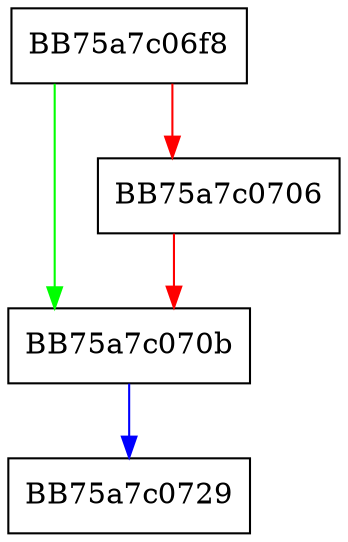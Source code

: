 digraph CreateInstance {
  node [shape="box"];
  graph [splines=ortho];
  BB75a7c06f8 -> BB75a7c070b [color="green"];
  BB75a7c06f8 -> BB75a7c0706 [color="red"];
  BB75a7c0706 -> BB75a7c070b [color="red"];
  BB75a7c070b -> BB75a7c0729 [color="blue"];
}